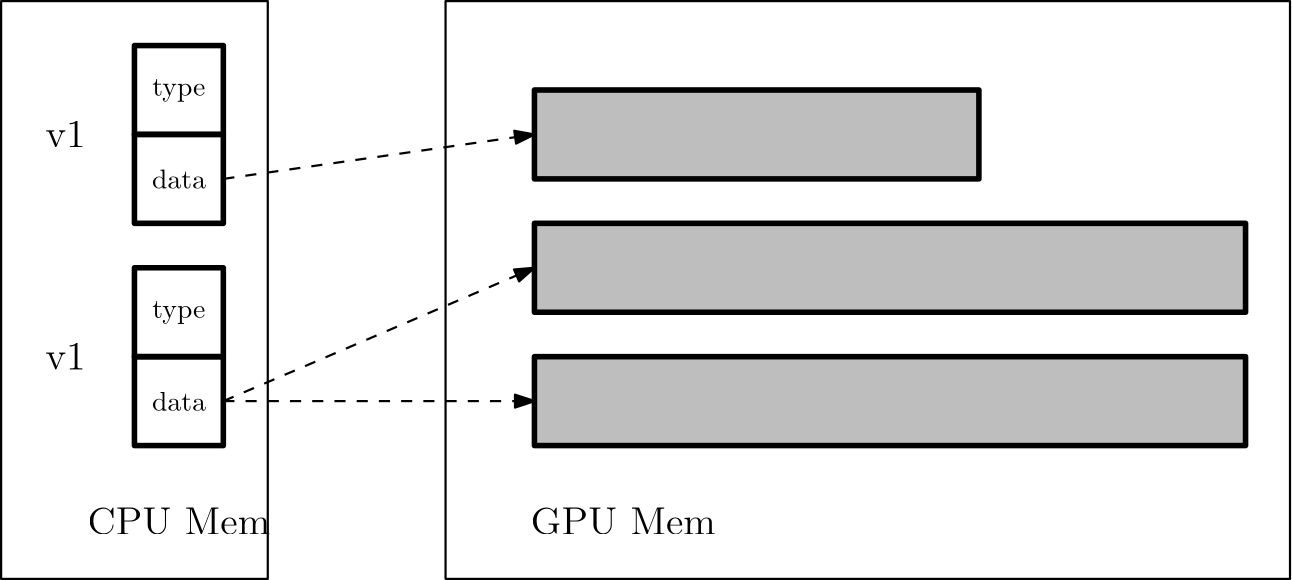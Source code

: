 <?xml version="1.0"?>
<!DOCTYPE ipe SYSTEM "ipe.dtd">
<ipe version="70005" creator="Ipe 7.1.1">
<info created="D:20131107115433" modified="D:20131107144859"/>
<ipestyle name="basic">
<symbol name="arrow/arc(spx)">
<path stroke="sym-stroke" fill="sym-stroke" pen="sym-pen">
0 0 m
-1 0.333 l
-1 -0.333 l
h
</path>
</symbol>
<symbol name="arrow/farc(spx)">
<path stroke="sym-stroke" fill="white" pen="sym-pen">
0 0 m
-1 0.333 l
-1 -0.333 l
h
</path>
</symbol>
<symbol name="mark/circle(sx)" transformations="translations">
<path fill="sym-stroke">
0.6 0 0 0.6 0 0 e
0.4 0 0 0.4 0 0 e
</path>
</symbol>
<symbol name="mark/disk(sx)" transformations="translations">
<path fill="sym-stroke">
0.6 0 0 0.6 0 0 e
</path>
</symbol>
<symbol name="mark/fdisk(sfx)" transformations="translations">
<group>
<path fill="sym-fill">
0.5 0 0 0.5 0 0 e
</path>
<path fill="sym-stroke" fillrule="eofill">
0.6 0 0 0.6 0 0 e
0.4 0 0 0.4 0 0 e
</path>
</group>
</symbol>
<symbol name="mark/box(sx)" transformations="translations">
<path fill="sym-stroke" fillrule="eofill">
-0.6 -0.6 m
0.6 -0.6 l
0.6 0.6 l
-0.6 0.6 l
h
-0.4 -0.4 m
0.4 -0.4 l
0.4 0.4 l
-0.4 0.4 l
h
</path>
</symbol>
<symbol name="mark/square(sx)" transformations="translations">
<path fill="sym-stroke">
-0.6 -0.6 m
0.6 -0.6 l
0.6 0.6 l
-0.6 0.6 l
h
</path>
</symbol>
<symbol name="mark/fsquare(sfx)" transformations="translations">
<group>
<path fill="sym-fill">
-0.5 -0.5 m
0.5 -0.5 l
0.5 0.5 l
-0.5 0.5 l
h
</path>
<path fill="sym-stroke" fillrule="eofill">
-0.6 -0.6 m
0.6 -0.6 l
0.6 0.6 l
-0.6 0.6 l
h
-0.4 -0.4 m
0.4 -0.4 l
0.4 0.4 l
-0.4 0.4 l
h
</path>
</group>
</symbol>
<symbol name="mark/cross(sx)" transformations="translations">
<group>
<path fill="sym-stroke">
-0.43 -0.57 m
0.57 0.43 l
0.43 0.57 l
-0.57 -0.43 l
h
</path>
<path fill="sym-stroke">
-0.43 0.57 m
0.57 -0.43 l
0.43 -0.57 l
-0.57 0.43 l
h
</path>
</group>
</symbol>
<symbol name="arrow/fnormal(spx)">
<path stroke="sym-stroke" fill="white" pen="sym-pen">
0 0 m
-1 0.333 l
-1 -0.333 l
h
</path>
</symbol>
<symbol name="arrow/pointed(spx)">
<path stroke="sym-stroke" fill="sym-stroke" pen="sym-pen">
0 0 m
-1 0.333 l
-0.8 0 l
-1 -0.333 l
h
</path>
</symbol>
<symbol name="arrow/fpointed(spx)">
<path stroke="sym-stroke" fill="white" pen="sym-pen">
0 0 m
-1 0.333 l
-0.8 0 l
-1 -0.333 l
h
</path>
</symbol>
<symbol name="arrow/linear(spx)">
<path stroke="sym-stroke" pen="sym-pen">
-1 0.333 m
0 0 l
-1 -0.333 l
</path>
</symbol>
<symbol name="arrow/fdouble(spx)">
<path stroke="sym-stroke" fill="white" pen="sym-pen">
0 0 m
-1 0.333 l
-1 -0.333 l
h
-1 0 m
-2 0.333 l
-2 -0.333 l
h
</path>
</symbol>
<symbol name="arrow/double(spx)">
<path stroke="sym-stroke" fill="sym-stroke" pen="sym-pen">
0 0 m
-1 0.333 l
-1 -0.333 l
h
-1 0 m
-2 0.333 l
-2 -0.333 l
h
</path>
</symbol>
<pen name="heavier" value="0.8"/>
<pen name="fat" value="1.2"/>
<pen name="ultrafat" value="2"/>
<symbolsize name="large" value="5"/>
<symbolsize name="small" value="2"/>
<symbolsize name="tiny" value="1.1"/>
<arrowsize name="large" value="10"/>
<arrowsize name="small" value="5"/>
<arrowsize name="tiny" value="3"/>
<color name="red" value="1 0 0"/>
<color name="green" value="0 1 0"/>
<color name="blue" value="0 0 1"/>
<color name="yellow" value="1 1 0"/>
<color name="orange" value="1 0.647 0"/>
<color name="gold" value="1 0.843 0"/>
<color name="purple" value="0.627 0.125 0.941"/>
<color name="gray" value="0.745"/>
<color name="brown" value="0.647 0.165 0.165"/>
<color name="navy" value="0 0 0.502"/>
<color name="pink" value="1 0.753 0.796"/>
<color name="seagreen" value="0.18 0.545 0.341"/>
<color name="turquoise" value="0.251 0.878 0.816"/>
<color name="violet" value="0.933 0.51 0.933"/>
<color name="darkblue" value="0 0 0.545"/>
<color name="darkcyan" value="0 0.545 0.545"/>
<color name="darkgray" value="0.663"/>
<color name="darkgreen" value="0 0.392 0"/>
<color name="darkmagenta" value="0.545 0 0.545"/>
<color name="darkorange" value="1 0.549 0"/>
<color name="darkred" value="0.545 0 0"/>
<color name="lightblue" value="0.678 0.847 0.902"/>
<color name="lightcyan" value="0.878 1 1"/>
<color name="lightgray" value="0.827"/>
<color name="lightgreen" value="0.565 0.933 0.565"/>
<color name="lightyellow" value="1 1 0.878"/>
<dashstyle name="dashed" value="[4] 0"/>
<dashstyle name="dotted" value="[1 3] 0"/>
<dashstyle name="dash dotted" value="[4 2 1 2] 0"/>
<dashstyle name="dash dot dotted" value="[4 2 1 2 1 2] 0"/>
<textsize name="large" value="\large"/>
<textsize name="Large" value="\Large"/>
<textsize name="LARGE" value="\LARGE"/>
<textsize name="huge" value="\huge"/>
<textsize name="Huge" value="\Huge"/>
<textsize name="small" value="\small"/>
<textsize name="footnote" value="\footnotesize"/>
<textsize name="tiny" value="\tiny"/>
<textstyle name="center" begin="\begin{center}" end="\end{center}"/>
<textstyle name="itemize" begin="\begin{itemize}" end="\end{itemize}"/>
<textstyle name="item" begin="\begin{itemize}\item{}" end="\end{itemize}"/>
<gridsize name="4 pts" value="4"/>
<gridsize name="8 pts (~3 mm)" value="8"/>
<gridsize name="16 pts (~6 mm)" value="16"/>
<gridsize name="32 pts (~12 mm)" value="32"/>
<gridsize name="10 pts (~3.5 mm)" value="10"/>
<gridsize name="20 pts (~7 mm)" value="20"/>
<gridsize name="14 pts (~5 mm)" value="14"/>
<gridsize name="28 pts (~10 mm)" value="28"/>
<gridsize name="56 pts (~20 mm)" value="56"/>
<anglesize name="90 deg" value="90"/>
<anglesize name="60 deg" value="60"/>
<anglesize name="45 deg" value="45"/>
<anglesize name="30 deg" value="30"/>
<anglesize name="22.5 deg" value="22.5"/>
<tiling name="falling" angle="-60" step="4" width="1"/>
<tiling name="rising" angle="30" step="4" width="1"/>
</ipestyle>
<page>
<layer name="alpha"/>
<view layers="alpha" active="alpha"/>
<path layer="alpha" matrix="1 0 0 1 -48 48" stroke="black" dash="dashed" pen="heavier">
256 768 m
256 768 l
256 768 l
256 768 l
h
</path>
<path matrix="1 0 0 1 -48 48" stroke="black" pen="ultrafat">
144 752 m
144 720 l
176 720 l
176 752 l
h
</path>
<path matrix="1 0 0 1 -48 48" stroke="black" pen="ultrafat">
144 720 m
144 688 l
176 688 l
176 720 l
h
</path>
<path matrix="1 0 0 1 -48 48" stroke="black" fill="gray" pen="ultrafat">
288 736 m
288 704 l
448 704 l
448 736 l
h
</path>
<text matrix="1 0 0 1 -48 48" transformations="translations" pos="160 736" stroke="black" type="label" width="19.095" height="6.135" depth="1.93" halign="center" valign="center">type</text>
<text matrix="1 0 0 1 -48 48" transformations="translations" pos="160 704" stroke="black" type="label" width="19.372" height="6.918" depth="0" halign="center" valign="center">data</text>
<path matrix="1 0 0 1 -48 48" stroke="black" dash="dashed" pen="heavier" arrow="normal/normal">
176 704 m
288 720 l
</path>
<path matrix="1 0 0 1 -48 -32" stroke="black" pen="ultrafat">
144 752 m
144 720 l
176 720 l
176 752 l
h
</path>
<path matrix="1 0 0 1 -48 -32" stroke="black" pen="ultrafat">
144 720 m
144 688 l
176 688 l
176 720 l
h
</path>
<path matrix="1 0 0 1 -48 64" stroke="black" fill="gray" pen="ultrafat">
288 672 m
288 640 l
544 640 l
544 672 l
h
</path>
<text matrix="1 0 0 1 -48 -32" transformations="translations" pos="160 736" stroke="black" type="label" width="19.095" height="6.135" depth="1.93" halign="center" valign="center">type</text>
<text matrix="1 0 0 1 -48 -32" transformations="translations" pos="160 704" stroke="black" type="label" width="19.372" height="6.918" depth="0" halign="center" valign="center">data</text>
<path matrix="1 0 0 1 -48 64" stroke="black" dash="dashed" pen="heavier" arrow="normal/normal">
176 608 m
288 656 l
</path>
<path matrix="1 0 0 1 -48 80" stroke="black" fill="gray" pen="ultrafat">
288 608 m
288 576 l
544 576 l
544 608 l
h
</path>
<path matrix="1 0 0 1 -48 48" stroke="black" dash="dashed" pen="heavier" arrow="normal/normal">
176 624 m
288 624 l
</path>
<text matrix="1 0 0 1 -48 96" transformations="translations" pos="160 528" stroke="black" type="label" width="65.736" height="9.803" depth="0" halign="center" valign="baseline" size="Large">CPU Mem</text>
<text matrix="1 0 0 1 112 96" transformations="translations" pos="160 528" stroke="black" type="label" width="66.613" height="9.803" depth="0" halign="center" valign="baseline" size="Large">GPU Mem</text>
<path matrix="1 0 0 1 -48 48" stroke="black" pen="heavier">
96 768 m
96 560 l
192 560 l
192 768 l
h
</path>
<path matrix="1 0 0 1 -48 48" stroke="black" pen="heavier">
256 768 m
256 560 l
560 560 l
560 768 l
h
</path>
<text matrix="1 0 0 1 -48 48" transformations="translations" pos="112 720" stroke="black" type="label" width="14.437" height="9.245" depth="0" valign="center" size="Large">v1</text>
<text matrix="1 0 0 1 -48 -32" transformations="translations" pos="112 720" stroke="black" type="label" width="14.437" height="9.245" depth="0" valign="center" size="Large">v1</text>
</page>
</ipe>
